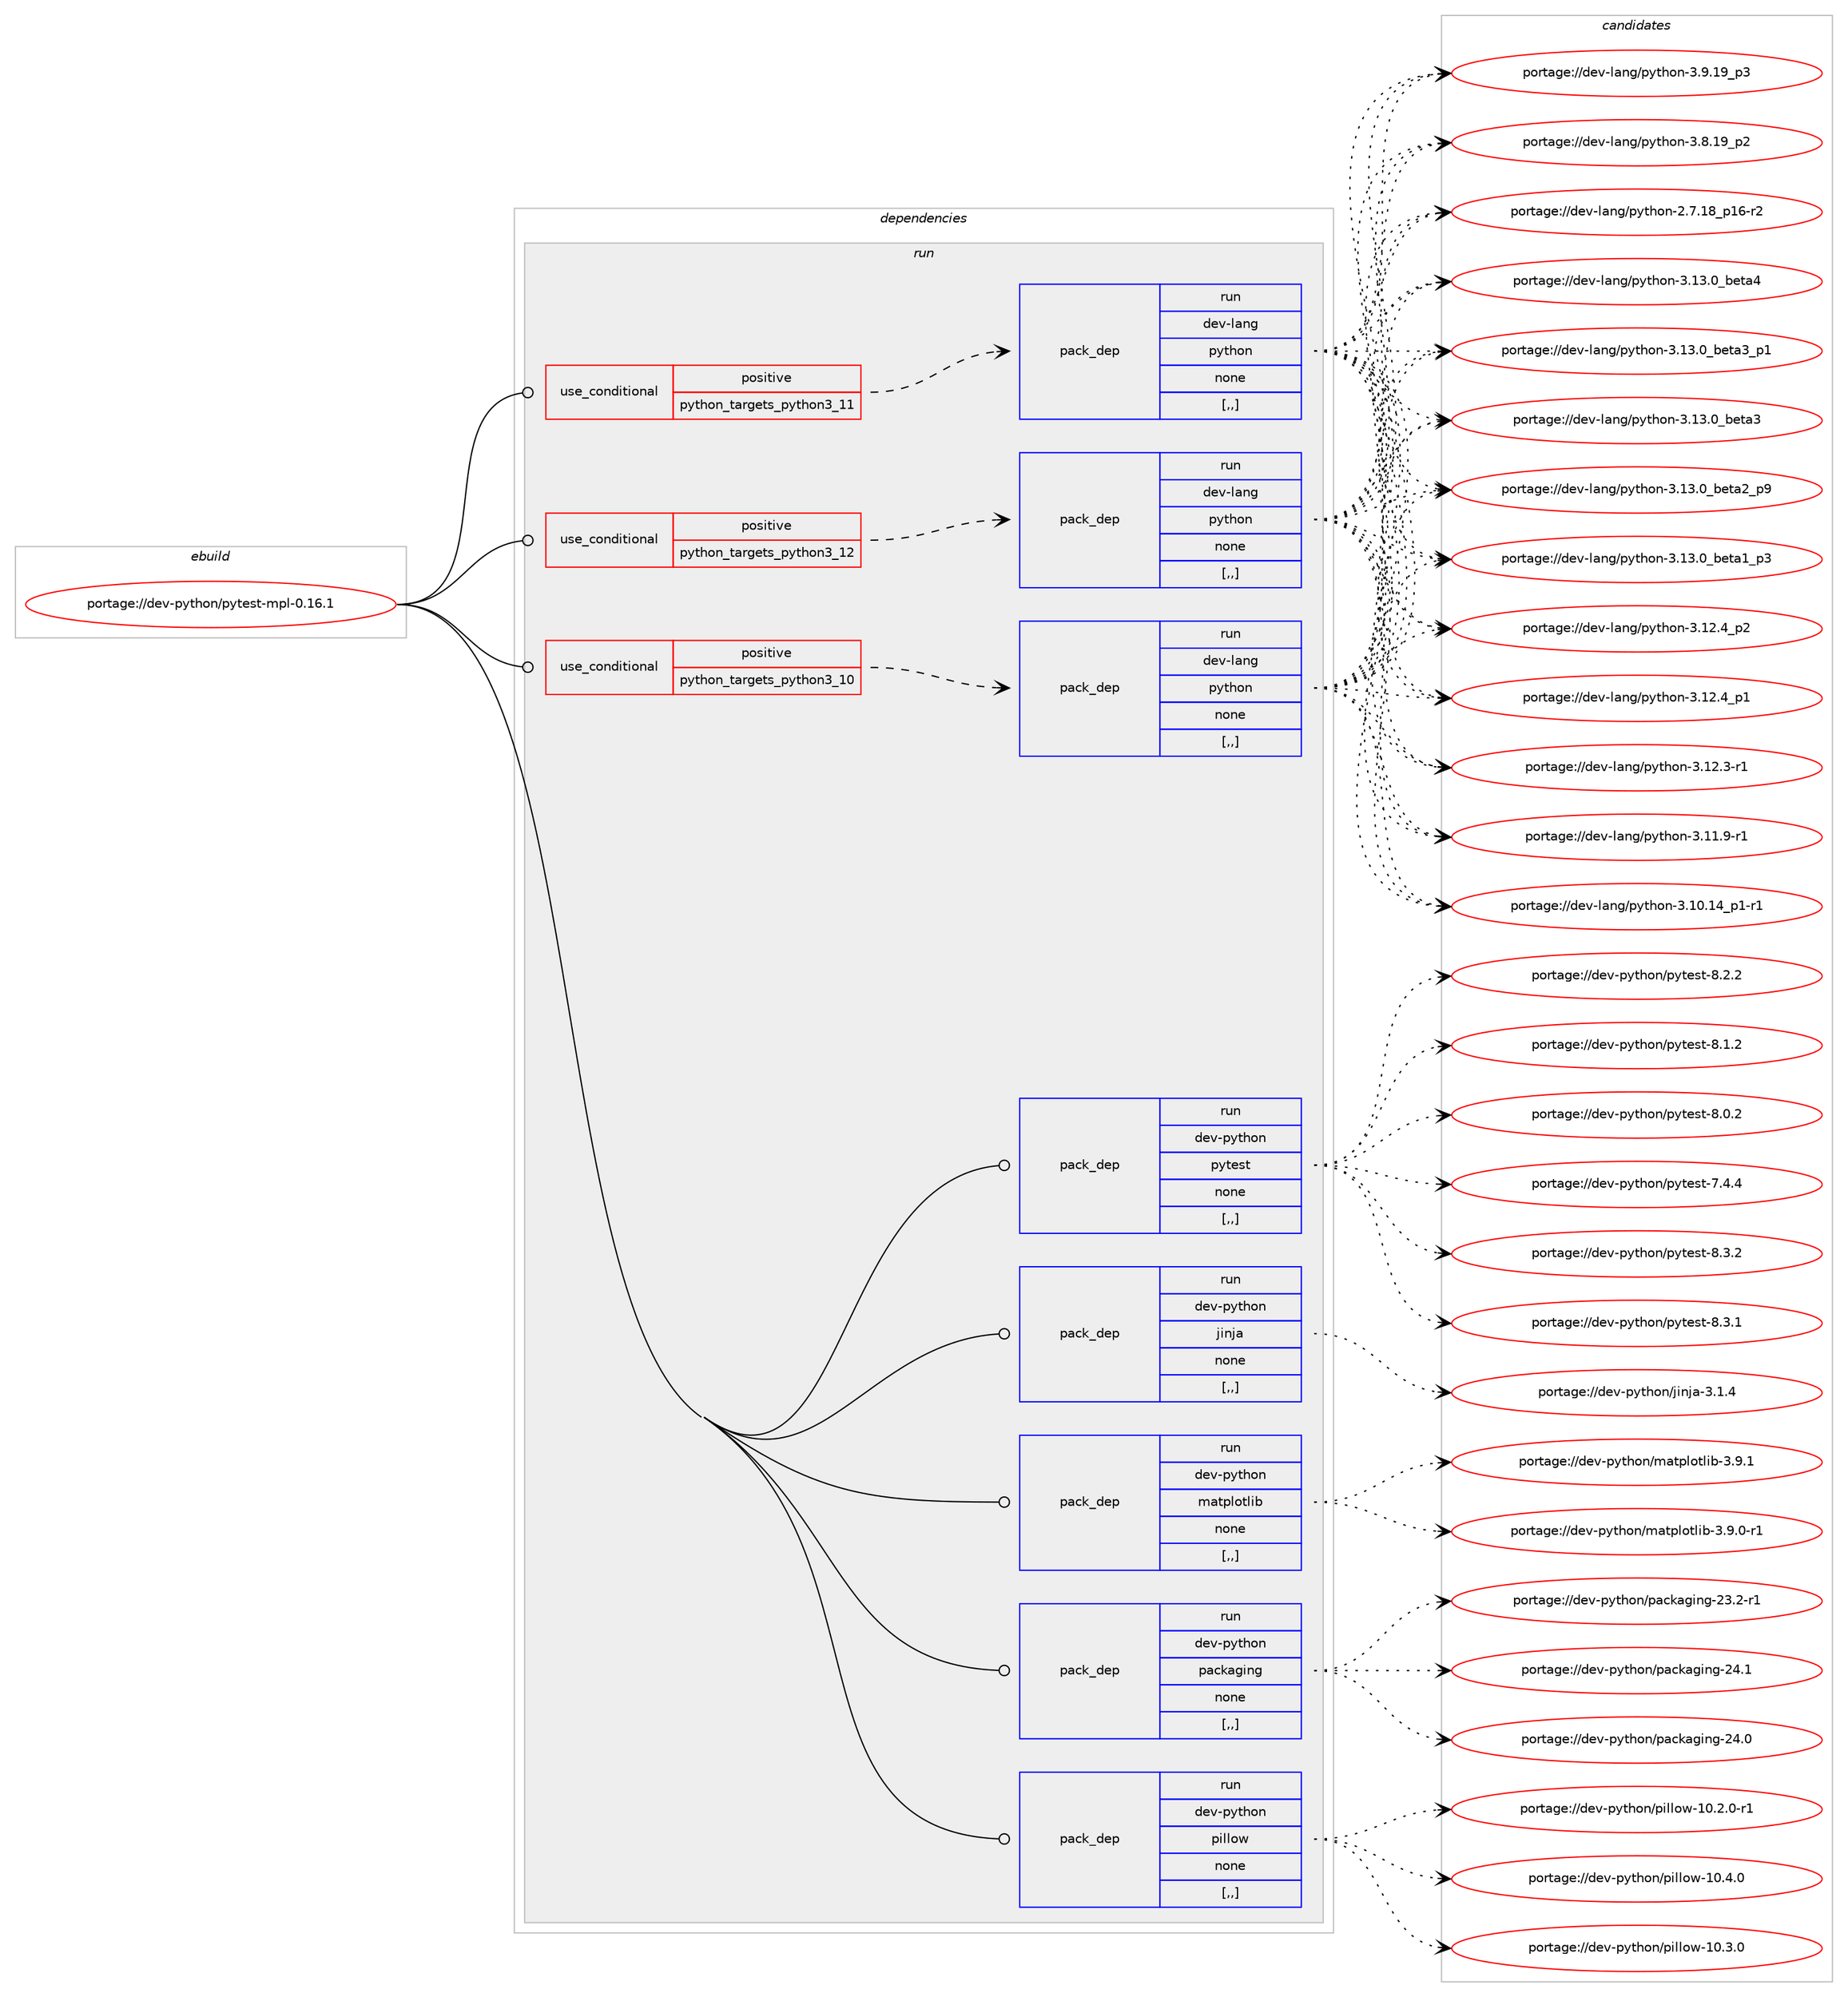 digraph prolog {

# *************
# Graph options
# *************

newrank=true;
concentrate=true;
compound=true;
graph [rankdir=LR,fontname=Helvetica,fontsize=10,ranksep=1.5];#, ranksep=2.5, nodesep=0.2];
edge  [arrowhead=vee];
node  [fontname=Helvetica,fontsize=10];

# **********
# The ebuild
# **********

subgraph cluster_leftcol {
color=gray;
label=<<i>ebuild</i>>;
id [label="portage://dev-python/pytest-mpl-0.16.1", color=red, width=4, href="../dev-python/pytest-mpl-0.16.1.svg"];
}

# ****************
# The dependencies
# ****************

subgraph cluster_midcol {
color=gray;
label=<<i>dependencies</i>>;
subgraph cluster_compile {
fillcolor="#eeeeee";
style=filled;
label=<<i>compile</i>>;
}
subgraph cluster_compileandrun {
fillcolor="#eeeeee";
style=filled;
label=<<i>compile and run</i>>;
}
subgraph cluster_run {
fillcolor="#eeeeee";
style=filled;
label=<<i>run</i>>;
subgraph cond38041 {
dependency159477 [label=<<TABLE BORDER="0" CELLBORDER="1" CELLSPACING="0" CELLPADDING="4"><TR><TD ROWSPAN="3" CELLPADDING="10">use_conditional</TD></TR><TR><TD>positive</TD></TR><TR><TD>python_targets_python3_10</TD></TR></TABLE>>, shape=none, color=red];
subgraph pack120167 {
dependency159478 [label=<<TABLE BORDER="0" CELLBORDER="1" CELLSPACING="0" CELLPADDING="4" WIDTH="220"><TR><TD ROWSPAN="6" CELLPADDING="30">pack_dep</TD></TR><TR><TD WIDTH="110">run</TD></TR><TR><TD>dev-lang</TD></TR><TR><TD>python</TD></TR><TR><TD>none</TD></TR><TR><TD>[,,]</TD></TR></TABLE>>, shape=none, color=blue];
}
dependency159477:e -> dependency159478:w [weight=20,style="dashed",arrowhead="vee"];
}
id:e -> dependency159477:w [weight=20,style="solid",arrowhead="odot"];
subgraph cond38042 {
dependency159479 [label=<<TABLE BORDER="0" CELLBORDER="1" CELLSPACING="0" CELLPADDING="4"><TR><TD ROWSPAN="3" CELLPADDING="10">use_conditional</TD></TR><TR><TD>positive</TD></TR><TR><TD>python_targets_python3_11</TD></TR></TABLE>>, shape=none, color=red];
subgraph pack120168 {
dependency159480 [label=<<TABLE BORDER="0" CELLBORDER="1" CELLSPACING="0" CELLPADDING="4" WIDTH="220"><TR><TD ROWSPAN="6" CELLPADDING="30">pack_dep</TD></TR><TR><TD WIDTH="110">run</TD></TR><TR><TD>dev-lang</TD></TR><TR><TD>python</TD></TR><TR><TD>none</TD></TR><TR><TD>[,,]</TD></TR></TABLE>>, shape=none, color=blue];
}
dependency159479:e -> dependency159480:w [weight=20,style="dashed",arrowhead="vee"];
}
id:e -> dependency159479:w [weight=20,style="solid",arrowhead="odot"];
subgraph cond38043 {
dependency159481 [label=<<TABLE BORDER="0" CELLBORDER="1" CELLSPACING="0" CELLPADDING="4"><TR><TD ROWSPAN="3" CELLPADDING="10">use_conditional</TD></TR><TR><TD>positive</TD></TR><TR><TD>python_targets_python3_12</TD></TR></TABLE>>, shape=none, color=red];
subgraph pack120169 {
dependency159482 [label=<<TABLE BORDER="0" CELLBORDER="1" CELLSPACING="0" CELLPADDING="4" WIDTH="220"><TR><TD ROWSPAN="6" CELLPADDING="30">pack_dep</TD></TR><TR><TD WIDTH="110">run</TD></TR><TR><TD>dev-lang</TD></TR><TR><TD>python</TD></TR><TR><TD>none</TD></TR><TR><TD>[,,]</TD></TR></TABLE>>, shape=none, color=blue];
}
dependency159481:e -> dependency159482:w [weight=20,style="dashed",arrowhead="vee"];
}
id:e -> dependency159481:w [weight=20,style="solid",arrowhead="odot"];
subgraph pack120170 {
dependency159483 [label=<<TABLE BORDER="0" CELLBORDER="1" CELLSPACING="0" CELLPADDING="4" WIDTH="220"><TR><TD ROWSPAN="6" CELLPADDING="30">pack_dep</TD></TR><TR><TD WIDTH="110">run</TD></TR><TR><TD>dev-python</TD></TR><TR><TD>jinja</TD></TR><TR><TD>none</TD></TR><TR><TD>[,,]</TD></TR></TABLE>>, shape=none, color=blue];
}
id:e -> dependency159483:w [weight=20,style="solid",arrowhead="odot"];
subgraph pack120171 {
dependency159484 [label=<<TABLE BORDER="0" CELLBORDER="1" CELLSPACING="0" CELLPADDING="4" WIDTH="220"><TR><TD ROWSPAN="6" CELLPADDING="30">pack_dep</TD></TR><TR><TD WIDTH="110">run</TD></TR><TR><TD>dev-python</TD></TR><TR><TD>matplotlib</TD></TR><TR><TD>none</TD></TR><TR><TD>[,,]</TD></TR></TABLE>>, shape=none, color=blue];
}
id:e -> dependency159484:w [weight=20,style="solid",arrowhead="odot"];
subgraph pack120172 {
dependency159485 [label=<<TABLE BORDER="0" CELLBORDER="1" CELLSPACING="0" CELLPADDING="4" WIDTH="220"><TR><TD ROWSPAN="6" CELLPADDING="30">pack_dep</TD></TR><TR><TD WIDTH="110">run</TD></TR><TR><TD>dev-python</TD></TR><TR><TD>packaging</TD></TR><TR><TD>none</TD></TR><TR><TD>[,,]</TD></TR></TABLE>>, shape=none, color=blue];
}
id:e -> dependency159485:w [weight=20,style="solid",arrowhead="odot"];
subgraph pack120173 {
dependency159486 [label=<<TABLE BORDER="0" CELLBORDER="1" CELLSPACING="0" CELLPADDING="4" WIDTH="220"><TR><TD ROWSPAN="6" CELLPADDING="30">pack_dep</TD></TR><TR><TD WIDTH="110">run</TD></TR><TR><TD>dev-python</TD></TR><TR><TD>pillow</TD></TR><TR><TD>none</TD></TR><TR><TD>[,,]</TD></TR></TABLE>>, shape=none, color=blue];
}
id:e -> dependency159486:w [weight=20,style="solid",arrowhead="odot"];
subgraph pack120174 {
dependency159487 [label=<<TABLE BORDER="0" CELLBORDER="1" CELLSPACING="0" CELLPADDING="4" WIDTH="220"><TR><TD ROWSPAN="6" CELLPADDING="30">pack_dep</TD></TR><TR><TD WIDTH="110">run</TD></TR><TR><TD>dev-python</TD></TR><TR><TD>pytest</TD></TR><TR><TD>none</TD></TR><TR><TD>[,,]</TD></TR></TABLE>>, shape=none, color=blue];
}
id:e -> dependency159487:w [weight=20,style="solid",arrowhead="odot"];
}
}

# **************
# The candidates
# **************

subgraph cluster_choices {
rank=same;
color=gray;
label=<<i>candidates</i>>;

subgraph choice120167 {
color=black;
nodesep=1;
choice1001011184510897110103471121211161041111104551464951464895981011169752 [label="portage://dev-lang/python-3.13.0_beta4", color=red, width=4,href="../dev-lang/python-3.13.0_beta4.svg"];
choice10010111845108971101034711212111610411111045514649514648959810111697519511249 [label="portage://dev-lang/python-3.13.0_beta3_p1", color=red, width=4,href="../dev-lang/python-3.13.0_beta3_p1.svg"];
choice1001011184510897110103471121211161041111104551464951464895981011169751 [label="portage://dev-lang/python-3.13.0_beta3", color=red, width=4,href="../dev-lang/python-3.13.0_beta3.svg"];
choice10010111845108971101034711212111610411111045514649514648959810111697509511257 [label="portage://dev-lang/python-3.13.0_beta2_p9", color=red, width=4,href="../dev-lang/python-3.13.0_beta2_p9.svg"];
choice10010111845108971101034711212111610411111045514649514648959810111697499511251 [label="portage://dev-lang/python-3.13.0_beta1_p3", color=red, width=4,href="../dev-lang/python-3.13.0_beta1_p3.svg"];
choice100101118451089711010347112121116104111110455146495046529511250 [label="portage://dev-lang/python-3.12.4_p2", color=red, width=4,href="../dev-lang/python-3.12.4_p2.svg"];
choice100101118451089711010347112121116104111110455146495046529511249 [label="portage://dev-lang/python-3.12.4_p1", color=red, width=4,href="../dev-lang/python-3.12.4_p1.svg"];
choice100101118451089711010347112121116104111110455146495046514511449 [label="portage://dev-lang/python-3.12.3-r1", color=red, width=4,href="../dev-lang/python-3.12.3-r1.svg"];
choice100101118451089711010347112121116104111110455146494946574511449 [label="portage://dev-lang/python-3.11.9-r1", color=red, width=4,href="../dev-lang/python-3.11.9-r1.svg"];
choice100101118451089711010347112121116104111110455146494846495295112494511449 [label="portage://dev-lang/python-3.10.14_p1-r1", color=red, width=4,href="../dev-lang/python-3.10.14_p1-r1.svg"];
choice100101118451089711010347112121116104111110455146574649579511251 [label="portage://dev-lang/python-3.9.19_p3", color=red, width=4,href="../dev-lang/python-3.9.19_p3.svg"];
choice100101118451089711010347112121116104111110455146564649579511250 [label="portage://dev-lang/python-3.8.19_p2", color=red, width=4,href="../dev-lang/python-3.8.19_p2.svg"];
choice100101118451089711010347112121116104111110455046554649569511249544511450 [label="portage://dev-lang/python-2.7.18_p16-r2", color=red, width=4,href="../dev-lang/python-2.7.18_p16-r2.svg"];
dependency159478:e -> choice1001011184510897110103471121211161041111104551464951464895981011169752:w [style=dotted,weight="100"];
dependency159478:e -> choice10010111845108971101034711212111610411111045514649514648959810111697519511249:w [style=dotted,weight="100"];
dependency159478:e -> choice1001011184510897110103471121211161041111104551464951464895981011169751:w [style=dotted,weight="100"];
dependency159478:e -> choice10010111845108971101034711212111610411111045514649514648959810111697509511257:w [style=dotted,weight="100"];
dependency159478:e -> choice10010111845108971101034711212111610411111045514649514648959810111697499511251:w [style=dotted,weight="100"];
dependency159478:e -> choice100101118451089711010347112121116104111110455146495046529511250:w [style=dotted,weight="100"];
dependency159478:e -> choice100101118451089711010347112121116104111110455146495046529511249:w [style=dotted,weight="100"];
dependency159478:e -> choice100101118451089711010347112121116104111110455146495046514511449:w [style=dotted,weight="100"];
dependency159478:e -> choice100101118451089711010347112121116104111110455146494946574511449:w [style=dotted,weight="100"];
dependency159478:e -> choice100101118451089711010347112121116104111110455146494846495295112494511449:w [style=dotted,weight="100"];
dependency159478:e -> choice100101118451089711010347112121116104111110455146574649579511251:w [style=dotted,weight="100"];
dependency159478:e -> choice100101118451089711010347112121116104111110455146564649579511250:w [style=dotted,weight="100"];
dependency159478:e -> choice100101118451089711010347112121116104111110455046554649569511249544511450:w [style=dotted,weight="100"];
}
subgraph choice120168 {
color=black;
nodesep=1;
choice1001011184510897110103471121211161041111104551464951464895981011169752 [label="portage://dev-lang/python-3.13.0_beta4", color=red, width=4,href="../dev-lang/python-3.13.0_beta4.svg"];
choice10010111845108971101034711212111610411111045514649514648959810111697519511249 [label="portage://dev-lang/python-3.13.0_beta3_p1", color=red, width=4,href="../dev-lang/python-3.13.0_beta3_p1.svg"];
choice1001011184510897110103471121211161041111104551464951464895981011169751 [label="portage://dev-lang/python-3.13.0_beta3", color=red, width=4,href="../dev-lang/python-3.13.0_beta3.svg"];
choice10010111845108971101034711212111610411111045514649514648959810111697509511257 [label="portage://dev-lang/python-3.13.0_beta2_p9", color=red, width=4,href="../dev-lang/python-3.13.0_beta2_p9.svg"];
choice10010111845108971101034711212111610411111045514649514648959810111697499511251 [label="portage://dev-lang/python-3.13.0_beta1_p3", color=red, width=4,href="../dev-lang/python-3.13.0_beta1_p3.svg"];
choice100101118451089711010347112121116104111110455146495046529511250 [label="portage://dev-lang/python-3.12.4_p2", color=red, width=4,href="../dev-lang/python-3.12.4_p2.svg"];
choice100101118451089711010347112121116104111110455146495046529511249 [label="portage://dev-lang/python-3.12.4_p1", color=red, width=4,href="../dev-lang/python-3.12.4_p1.svg"];
choice100101118451089711010347112121116104111110455146495046514511449 [label="portage://dev-lang/python-3.12.3-r1", color=red, width=4,href="../dev-lang/python-3.12.3-r1.svg"];
choice100101118451089711010347112121116104111110455146494946574511449 [label="portage://dev-lang/python-3.11.9-r1", color=red, width=4,href="../dev-lang/python-3.11.9-r1.svg"];
choice100101118451089711010347112121116104111110455146494846495295112494511449 [label="portage://dev-lang/python-3.10.14_p1-r1", color=red, width=4,href="../dev-lang/python-3.10.14_p1-r1.svg"];
choice100101118451089711010347112121116104111110455146574649579511251 [label="portage://dev-lang/python-3.9.19_p3", color=red, width=4,href="../dev-lang/python-3.9.19_p3.svg"];
choice100101118451089711010347112121116104111110455146564649579511250 [label="portage://dev-lang/python-3.8.19_p2", color=red, width=4,href="../dev-lang/python-3.8.19_p2.svg"];
choice100101118451089711010347112121116104111110455046554649569511249544511450 [label="portage://dev-lang/python-2.7.18_p16-r2", color=red, width=4,href="../dev-lang/python-2.7.18_p16-r2.svg"];
dependency159480:e -> choice1001011184510897110103471121211161041111104551464951464895981011169752:w [style=dotted,weight="100"];
dependency159480:e -> choice10010111845108971101034711212111610411111045514649514648959810111697519511249:w [style=dotted,weight="100"];
dependency159480:e -> choice1001011184510897110103471121211161041111104551464951464895981011169751:w [style=dotted,weight="100"];
dependency159480:e -> choice10010111845108971101034711212111610411111045514649514648959810111697509511257:w [style=dotted,weight="100"];
dependency159480:e -> choice10010111845108971101034711212111610411111045514649514648959810111697499511251:w [style=dotted,weight="100"];
dependency159480:e -> choice100101118451089711010347112121116104111110455146495046529511250:w [style=dotted,weight="100"];
dependency159480:e -> choice100101118451089711010347112121116104111110455146495046529511249:w [style=dotted,weight="100"];
dependency159480:e -> choice100101118451089711010347112121116104111110455146495046514511449:w [style=dotted,weight="100"];
dependency159480:e -> choice100101118451089711010347112121116104111110455146494946574511449:w [style=dotted,weight="100"];
dependency159480:e -> choice100101118451089711010347112121116104111110455146494846495295112494511449:w [style=dotted,weight="100"];
dependency159480:e -> choice100101118451089711010347112121116104111110455146574649579511251:w [style=dotted,weight="100"];
dependency159480:e -> choice100101118451089711010347112121116104111110455146564649579511250:w [style=dotted,weight="100"];
dependency159480:e -> choice100101118451089711010347112121116104111110455046554649569511249544511450:w [style=dotted,weight="100"];
}
subgraph choice120169 {
color=black;
nodesep=1;
choice1001011184510897110103471121211161041111104551464951464895981011169752 [label="portage://dev-lang/python-3.13.0_beta4", color=red, width=4,href="../dev-lang/python-3.13.0_beta4.svg"];
choice10010111845108971101034711212111610411111045514649514648959810111697519511249 [label="portage://dev-lang/python-3.13.0_beta3_p1", color=red, width=4,href="../dev-lang/python-3.13.0_beta3_p1.svg"];
choice1001011184510897110103471121211161041111104551464951464895981011169751 [label="portage://dev-lang/python-3.13.0_beta3", color=red, width=4,href="../dev-lang/python-3.13.0_beta3.svg"];
choice10010111845108971101034711212111610411111045514649514648959810111697509511257 [label="portage://dev-lang/python-3.13.0_beta2_p9", color=red, width=4,href="../dev-lang/python-3.13.0_beta2_p9.svg"];
choice10010111845108971101034711212111610411111045514649514648959810111697499511251 [label="portage://dev-lang/python-3.13.0_beta1_p3", color=red, width=4,href="../dev-lang/python-3.13.0_beta1_p3.svg"];
choice100101118451089711010347112121116104111110455146495046529511250 [label="portage://dev-lang/python-3.12.4_p2", color=red, width=4,href="../dev-lang/python-3.12.4_p2.svg"];
choice100101118451089711010347112121116104111110455146495046529511249 [label="portage://dev-lang/python-3.12.4_p1", color=red, width=4,href="../dev-lang/python-3.12.4_p1.svg"];
choice100101118451089711010347112121116104111110455146495046514511449 [label="portage://dev-lang/python-3.12.3-r1", color=red, width=4,href="../dev-lang/python-3.12.3-r1.svg"];
choice100101118451089711010347112121116104111110455146494946574511449 [label="portage://dev-lang/python-3.11.9-r1", color=red, width=4,href="../dev-lang/python-3.11.9-r1.svg"];
choice100101118451089711010347112121116104111110455146494846495295112494511449 [label="portage://dev-lang/python-3.10.14_p1-r1", color=red, width=4,href="../dev-lang/python-3.10.14_p1-r1.svg"];
choice100101118451089711010347112121116104111110455146574649579511251 [label="portage://dev-lang/python-3.9.19_p3", color=red, width=4,href="../dev-lang/python-3.9.19_p3.svg"];
choice100101118451089711010347112121116104111110455146564649579511250 [label="portage://dev-lang/python-3.8.19_p2", color=red, width=4,href="../dev-lang/python-3.8.19_p2.svg"];
choice100101118451089711010347112121116104111110455046554649569511249544511450 [label="portage://dev-lang/python-2.7.18_p16-r2", color=red, width=4,href="../dev-lang/python-2.7.18_p16-r2.svg"];
dependency159482:e -> choice1001011184510897110103471121211161041111104551464951464895981011169752:w [style=dotted,weight="100"];
dependency159482:e -> choice10010111845108971101034711212111610411111045514649514648959810111697519511249:w [style=dotted,weight="100"];
dependency159482:e -> choice1001011184510897110103471121211161041111104551464951464895981011169751:w [style=dotted,weight="100"];
dependency159482:e -> choice10010111845108971101034711212111610411111045514649514648959810111697509511257:w [style=dotted,weight="100"];
dependency159482:e -> choice10010111845108971101034711212111610411111045514649514648959810111697499511251:w [style=dotted,weight="100"];
dependency159482:e -> choice100101118451089711010347112121116104111110455146495046529511250:w [style=dotted,weight="100"];
dependency159482:e -> choice100101118451089711010347112121116104111110455146495046529511249:w [style=dotted,weight="100"];
dependency159482:e -> choice100101118451089711010347112121116104111110455146495046514511449:w [style=dotted,weight="100"];
dependency159482:e -> choice100101118451089711010347112121116104111110455146494946574511449:w [style=dotted,weight="100"];
dependency159482:e -> choice100101118451089711010347112121116104111110455146494846495295112494511449:w [style=dotted,weight="100"];
dependency159482:e -> choice100101118451089711010347112121116104111110455146574649579511251:w [style=dotted,weight="100"];
dependency159482:e -> choice100101118451089711010347112121116104111110455146564649579511250:w [style=dotted,weight="100"];
dependency159482:e -> choice100101118451089711010347112121116104111110455046554649569511249544511450:w [style=dotted,weight="100"];
}
subgraph choice120170 {
color=black;
nodesep=1;
choice100101118451121211161041111104710610511010697455146494652 [label="portage://dev-python/jinja-3.1.4", color=red, width=4,href="../dev-python/jinja-3.1.4.svg"];
dependency159483:e -> choice100101118451121211161041111104710610511010697455146494652:w [style=dotted,weight="100"];
}
subgraph choice120171 {
color=black;
nodesep=1;
choice10010111845112121116104111110471099711611210811111610810598455146574649 [label="portage://dev-python/matplotlib-3.9.1", color=red, width=4,href="../dev-python/matplotlib-3.9.1.svg"];
choice100101118451121211161041111104710997116112108111116108105984551465746484511449 [label="portage://dev-python/matplotlib-3.9.0-r1", color=red, width=4,href="../dev-python/matplotlib-3.9.0-r1.svg"];
dependency159484:e -> choice10010111845112121116104111110471099711611210811111610810598455146574649:w [style=dotted,weight="100"];
dependency159484:e -> choice100101118451121211161041111104710997116112108111116108105984551465746484511449:w [style=dotted,weight="100"];
}
subgraph choice120172 {
color=black;
nodesep=1;
choice10010111845112121116104111110471129799107971031051101034550524649 [label="portage://dev-python/packaging-24.1", color=red, width=4,href="../dev-python/packaging-24.1.svg"];
choice10010111845112121116104111110471129799107971031051101034550524648 [label="portage://dev-python/packaging-24.0", color=red, width=4,href="../dev-python/packaging-24.0.svg"];
choice100101118451121211161041111104711297991079710310511010345505146504511449 [label="portage://dev-python/packaging-23.2-r1", color=red, width=4,href="../dev-python/packaging-23.2-r1.svg"];
dependency159485:e -> choice10010111845112121116104111110471129799107971031051101034550524649:w [style=dotted,weight="100"];
dependency159485:e -> choice10010111845112121116104111110471129799107971031051101034550524648:w [style=dotted,weight="100"];
dependency159485:e -> choice100101118451121211161041111104711297991079710310511010345505146504511449:w [style=dotted,weight="100"];
}
subgraph choice120173 {
color=black;
nodesep=1;
choice100101118451121211161041111104711210510810811111945494846524648 [label="portage://dev-python/pillow-10.4.0", color=red, width=4,href="../dev-python/pillow-10.4.0.svg"];
choice100101118451121211161041111104711210510810811111945494846514648 [label="portage://dev-python/pillow-10.3.0", color=red, width=4,href="../dev-python/pillow-10.3.0.svg"];
choice1001011184511212111610411111047112105108108111119454948465046484511449 [label="portage://dev-python/pillow-10.2.0-r1", color=red, width=4,href="../dev-python/pillow-10.2.0-r1.svg"];
dependency159486:e -> choice100101118451121211161041111104711210510810811111945494846524648:w [style=dotted,weight="100"];
dependency159486:e -> choice100101118451121211161041111104711210510810811111945494846514648:w [style=dotted,weight="100"];
dependency159486:e -> choice1001011184511212111610411111047112105108108111119454948465046484511449:w [style=dotted,weight="100"];
}
subgraph choice120174 {
color=black;
nodesep=1;
choice1001011184511212111610411111047112121116101115116455646514650 [label="portage://dev-python/pytest-8.3.2", color=red, width=4,href="../dev-python/pytest-8.3.2.svg"];
choice1001011184511212111610411111047112121116101115116455646514649 [label="portage://dev-python/pytest-8.3.1", color=red, width=4,href="../dev-python/pytest-8.3.1.svg"];
choice1001011184511212111610411111047112121116101115116455646504650 [label="portage://dev-python/pytest-8.2.2", color=red, width=4,href="../dev-python/pytest-8.2.2.svg"];
choice1001011184511212111610411111047112121116101115116455646494650 [label="portage://dev-python/pytest-8.1.2", color=red, width=4,href="../dev-python/pytest-8.1.2.svg"];
choice1001011184511212111610411111047112121116101115116455646484650 [label="portage://dev-python/pytest-8.0.2", color=red, width=4,href="../dev-python/pytest-8.0.2.svg"];
choice1001011184511212111610411111047112121116101115116455546524652 [label="portage://dev-python/pytest-7.4.4", color=red, width=4,href="../dev-python/pytest-7.4.4.svg"];
dependency159487:e -> choice1001011184511212111610411111047112121116101115116455646514650:w [style=dotted,weight="100"];
dependency159487:e -> choice1001011184511212111610411111047112121116101115116455646514649:w [style=dotted,weight="100"];
dependency159487:e -> choice1001011184511212111610411111047112121116101115116455646504650:w [style=dotted,weight="100"];
dependency159487:e -> choice1001011184511212111610411111047112121116101115116455646494650:w [style=dotted,weight="100"];
dependency159487:e -> choice1001011184511212111610411111047112121116101115116455646484650:w [style=dotted,weight="100"];
dependency159487:e -> choice1001011184511212111610411111047112121116101115116455546524652:w [style=dotted,weight="100"];
}
}

}
